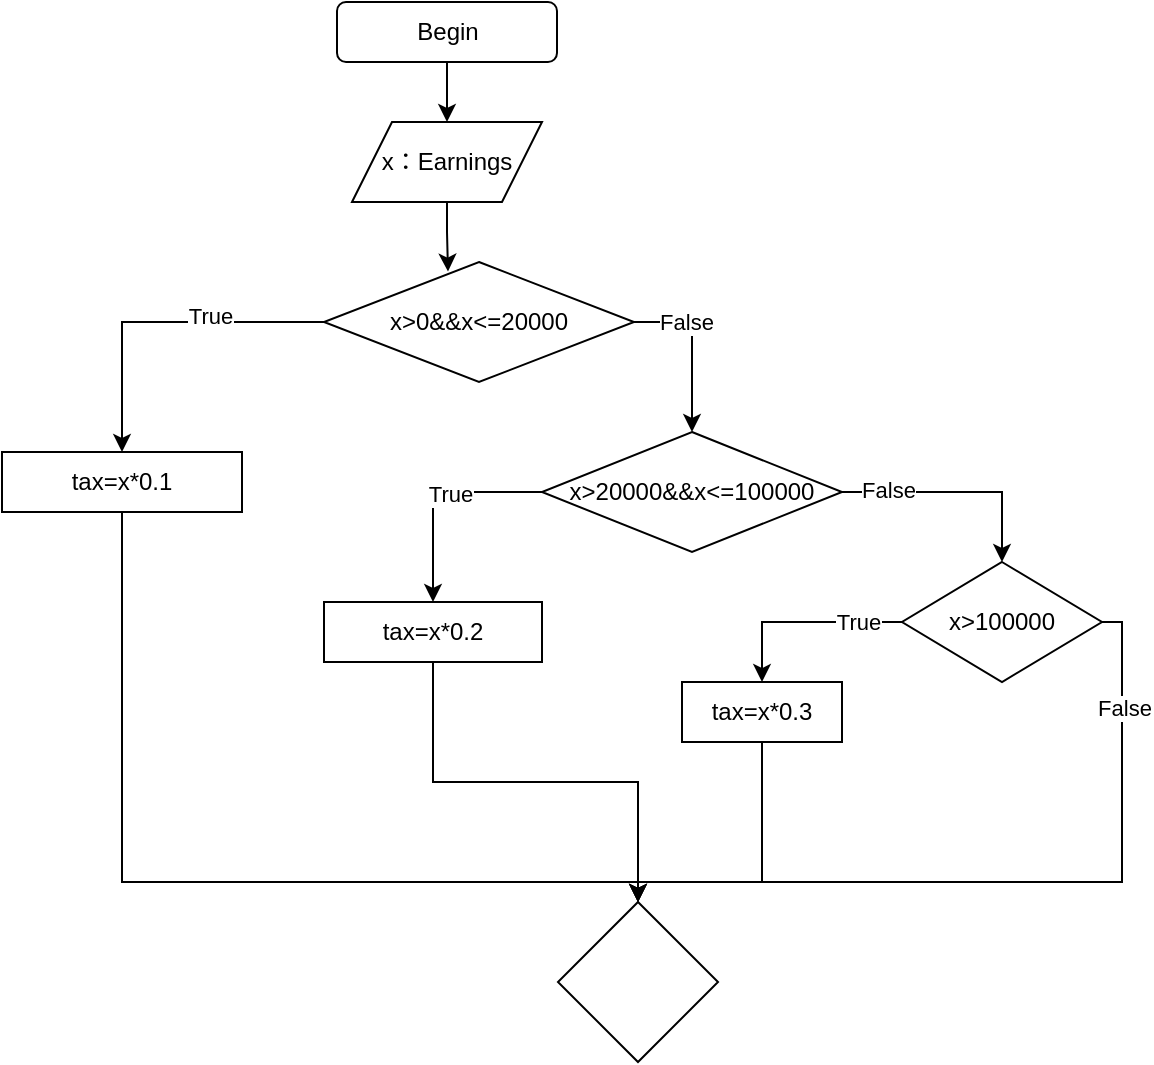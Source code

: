 <mxfile version="15.4.1" type="github">
  <diagram id="Rn0V6iGkENtFJKGBGByF" name="Page-1">
    <mxGraphModel dx="1125" dy="558" grid="1" gridSize="10" guides="1" tooltips="1" connect="1" arrows="1" fold="1" page="1" pageScale="1" pageWidth="827" pageHeight="1169" math="0" shadow="0">
      <root>
        <mxCell id="0" />
        <mxCell id="1" parent="0" />
        <mxCell id="pOx8NKP5jvt0U-SqnOm--1" value="Begin" style="rounded=1;whiteSpace=wrap;html=1;" vertex="1" parent="1">
          <mxGeometry x="327.5" y="20" width="110" height="30" as="geometry" />
        </mxCell>
        <mxCell id="pOx8NKP5jvt0U-SqnOm--2" value="x：Earnings" style="shape=parallelogram;perimeter=parallelogramPerimeter;whiteSpace=wrap;html=1;fixedSize=1;" vertex="1" parent="1">
          <mxGeometry x="335" y="80" width="95" height="40" as="geometry" />
        </mxCell>
        <mxCell id="pOx8NKP5jvt0U-SqnOm--3" value="x&amp;gt;0&amp;amp;&amp;amp;x&amp;lt;=20000" style="rhombus;whiteSpace=wrap;html=1;" vertex="1" parent="1">
          <mxGeometry x="321" y="150" width="155" height="60" as="geometry" />
        </mxCell>
        <mxCell id="pOx8NKP5jvt0U-SqnOm--4" value="" style="endArrow=classic;html=1;rounded=0;edgeStyle=orthogonalEdgeStyle;exitX=0.5;exitY=1;exitDx=0;exitDy=0;entryX=0.4;entryY=0.08;entryDx=0;entryDy=0;entryPerimeter=0;" edge="1" parent="1" source="pOx8NKP5jvt0U-SqnOm--2" target="pOx8NKP5jvt0U-SqnOm--3">
          <mxGeometry width="50" height="50" relative="1" as="geometry">
            <mxPoint x="430" y="210" as="sourcePoint" />
            <mxPoint x="480" y="160" as="targetPoint" />
          </mxGeometry>
        </mxCell>
        <mxCell id="pOx8NKP5jvt0U-SqnOm--6" value="tax=x*0.1" style="rounded=0;whiteSpace=wrap;html=1;" vertex="1" parent="1">
          <mxGeometry x="160" y="245" width="120" height="30" as="geometry" />
        </mxCell>
        <mxCell id="pOx8NKP5jvt0U-SqnOm--7" value="" style="endArrow=classic;html=1;rounded=0;edgeStyle=orthogonalEdgeStyle;exitX=0.5;exitY=1;exitDx=0;exitDy=0;entryX=0.5;entryY=0;entryDx=0;entryDy=0;" edge="1" parent="1" source="pOx8NKP5jvt0U-SqnOm--1" target="pOx8NKP5jvt0U-SqnOm--2">
          <mxGeometry width="50" height="50" relative="1" as="geometry">
            <mxPoint x="480" y="100" as="sourcePoint" />
            <mxPoint x="530" y="50" as="targetPoint" />
          </mxGeometry>
        </mxCell>
        <mxCell id="pOx8NKP5jvt0U-SqnOm--8" value="" style="endArrow=classic;html=1;rounded=0;edgeStyle=orthogonalEdgeStyle;exitX=0;exitY=0.5;exitDx=0;exitDy=0;entryX=0.5;entryY=0;entryDx=0;entryDy=0;" edge="1" parent="1" source="pOx8NKP5jvt0U-SqnOm--3" target="pOx8NKP5jvt0U-SqnOm--6">
          <mxGeometry width="50" height="50" relative="1" as="geometry">
            <mxPoint x="400" y="340" as="sourcePoint" />
            <mxPoint x="450" y="290" as="targetPoint" />
          </mxGeometry>
        </mxCell>
        <mxCell id="pOx8NKP5jvt0U-SqnOm--9" value="True" style="edgeLabel;html=1;align=center;verticalAlign=middle;resizable=0;points=[];" vertex="1" connectable="0" parent="pOx8NKP5jvt0U-SqnOm--8">
          <mxGeometry x="-0.312" y="-3" relative="1" as="geometry">
            <mxPoint as="offset" />
          </mxGeometry>
        </mxCell>
        <mxCell id="pOx8NKP5jvt0U-SqnOm--10" value="x&amp;gt;20000&amp;amp;&amp;amp;x&amp;lt;=100000" style="rhombus;whiteSpace=wrap;html=1;" vertex="1" parent="1">
          <mxGeometry x="430" y="235" width="150" height="60" as="geometry" />
        </mxCell>
        <mxCell id="pOx8NKP5jvt0U-SqnOm--11" value="" style="endArrow=classic;html=1;rounded=0;edgeStyle=orthogonalEdgeStyle;entryX=0.5;entryY=0;entryDx=0;entryDy=0;exitX=1;exitY=0.5;exitDx=0;exitDy=0;" edge="1" parent="1" source="pOx8NKP5jvt0U-SqnOm--3" target="pOx8NKP5jvt0U-SqnOm--10">
          <mxGeometry width="50" height="50" relative="1" as="geometry">
            <mxPoint x="180" y="217" as="sourcePoint" />
            <mxPoint x="280" y="200" as="targetPoint" />
          </mxGeometry>
        </mxCell>
        <mxCell id="pOx8NKP5jvt0U-SqnOm--12" value="False" style="edgeLabel;html=1;align=center;verticalAlign=middle;resizable=0;points=[];" vertex="1" connectable="0" parent="pOx8NKP5jvt0U-SqnOm--11">
          <mxGeometry x="-0.388" relative="1" as="geometry">
            <mxPoint as="offset" />
          </mxGeometry>
        </mxCell>
        <mxCell id="pOx8NKP5jvt0U-SqnOm--15" style="edgeStyle=orthogonalEdgeStyle;rounded=0;orthogonalLoop=1;jettySize=auto;html=1;exitX=0.5;exitY=1;exitDx=0;exitDy=0;entryX=0.5;entryY=0;entryDx=0;entryDy=0;" edge="1" parent="1" source="pOx8NKP5jvt0U-SqnOm--13" target="pOx8NKP5jvt0U-SqnOm--26">
          <mxGeometry relative="1" as="geometry">
            <mxPoint x="414" y="470" as="targetPoint" />
          </mxGeometry>
        </mxCell>
        <mxCell id="pOx8NKP5jvt0U-SqnOm--13" value="tax=x*0.2" style="rounded=0;whiteSpace=wrap;html=1;" vertex="1" parent="1">
          <mxGeometry x="321" y="320" width="109" height="30" as="geometry" />
        </mxCell>
        <mxCell id="pOx8NKP5jvt0U-SqnOm--14" value="" style="endArrow=classic;html=1;rounded=0;edgeStyle=orthogonalEdgeStyle;exitX=0;exitY=0.5;exitDx=0;exitDy=0;entryX=0.5;entryY=0;entryDx=0;entryDy=0;" edge="1" parent="1" source="pOx8NKP5jvt0U-SqnOm--10" target="pOx8NKP5jvt0U-SqnOm--13">
          <mxGeometry width="50" height="50" relative="1" as="geometry">
            <mxPoint x="480" y="380" as="sourcePoint" />
            <mxPoint x="530" y="330" as="targetPoint" />
          </mxGeometry>
        </mxCell>
        <mxCell id="pOx8NKP5jvt0U-SqnOm--18" value="True" style="edgeLabel;html=1;align=center;verticalAlign=middle;resizable=0;points=[];" vertex="1" connectable="0" parent="pOx8NKP5jvt0U-SqnOm--14">
          <mxGeometry x="-0.155" relative="1" as="geometry">
            <mxPoint y="1" as="offset" />
          </mxGeometry>
        </mxCell>
        <mxCell id="pOx8NKP5jvt0U-SqnOm--20" value="x&amp;gt;100000" style="rhombus;whiteSpace=wrap;html=1;" vertex="1" parent="1">
          <mxGeometry x="610" y="300" width="100" height="60" as="geometry" />
        </mxCell>
        <mxCell id="pOx8NKP5jvt0U-SqnOm--21" value="" style="endArrow=classic;html=1;rounded=0;edgeStyle=orthogonalEdgeStyle;exitX=1;exitY=0.5;exitDx=0;exitDy=0;entryX=0.5;entryY=0;entryDx=0;entryDy=0;" edge="1" parent="1" source="pOx8NKP5jvt0U-SqnOm--10" target="pOx8NKP5jvt0U-SqnOm--20">
          <mxGeometry width="50" height="50" relative="1" as="geometry">
            <mxPoint x="620" y="270" as="sourcePoint" />
            <mxPoint x="670" y="220" as="targetPoint" />
          </mxGeometry>
        </mxCell>
        <mxCell id="pOx8NKP5jvt0U-SqnOm--25" value="False" style="edgeLabel;html=1;align=center;verticalAlign=middle;resizable=0;points=[];" vertex="1" connectable="0" parent="pOx8NKP5jvt0U-SqnOm--21">
          <mxGeometry x="-0.6" y="1" relative="1" as="geometry">
            <mxPoint as="offset" />
          </mxGeometry>
        </mxCell>
        <mxCell id="pOx8NKP5jvt0U-SqnOm--22" value="tax=x*0.3" style="rounded=0;whiteSpace=wrap;html=1;" vertex="1" parent="1">
          <mxGeometry x="500" y="360" width="80" height="30" as="geometry" />
        </mxCell>
        <mxCell id="pOx8NKP5jvt0U-SqnOm--23" value="" style="endArrow=classic;html=1;rounded=0;edgeStyle=orthogonalEdgeStyle;exitX=0;exitY=0.5;exitDx=0;exitDy=0;entryX=0.5;entryY=0;entryDx=0;entryDy=0;" edge="1" parent="1" source="pOx8NKP5jvt0U-SqnOm--20" target="pOx8NKP5jvt0U-SqnOm--22">
          <mxGeometry width="50" height="50" relative="1" as="geometry">
            <mxPoint x="730" y="480" as="sourcePoint" />
            <mxPoint x="780" y="430" as="targetPoint" />
          </mxGeometry>
        </mxCell>
        <mxCell id="pOx8NKP5jvt0U-SqnOm--24" value="True" style="edgeLabel;html=1;align=center;verticalAlign=middle;resizable=0;points=[];" vertex="1" connectable="0" parent="pOx8NKP5jvt0U-SqnOm--23">
          <mxGeometry x="-0.56" relative="1" as="geometry">
            <mxPoint as="offset" />
          </mxGeometry>
        </mxCell>
        <mxCell id="pOx8NKP5jvt0U-SqnOm--26" value="" style="rhombus;whiteSpace=wrap;html=1;" vertex="1" parent="1">
          <mxGeometry x="438" y="470" width="80" height="80" as="geometry" />
        </mxCell>
        <mxCell id="pOx8NKP5jvt0U-SqnOm--27" value="" style="endArrow=classic;html=1;rounded=0;edgeStyle=orthogonalEdgeStyle;exitX=0.5;exitY=1;exitDx=0;exitDy=0;entryX=0.5;entryY=0;entryDx=0;entryDy=0;" edge="1" parent="1" source="pOx8NKP5jvt0U-SqnOm--6" target="pOx8NKP5jvt0U-SqnOm--26">
          <mxGeometry width="50" height="50" relative="1" as="geometry">
            <mxPoint x="130" y="480" as="sourcePoint" />
            <mxPoint x="180" y="430" as="targetPoint" />
            <Array as="points">
              <mxPoint x="220" y="460" />
              <mxPoint x="478" y="460" />
            </Array>
          </mxGeometry>
        </mxCell>
        <mxCell id="pOx8NKP5jvt0U-SqnOm--28" value="" style="endArrow=classic;html=1;rounded=0;edgeStyle=orthogonalEdgeStyle;exitX=0.5;exitY=1;exitDx=0;exitDy=0;entryX=0.5;entryY=0;entryDx=0;entryDy=0;" edge="1" parent="1" source="pOx8NKP5jvt0U-SqnOm--22" target="pOx8NKP5jvt0U-SqnOm--26">
          <mxGeometry width="50" height="50" relative="1" as="geometry">
            <mxPoint x="670" y="500" as="sourcePoint" />
            <mxPoint x="720" y="450" as="targetPoint" />
            <Array as="points">
              <mxPoint x="540" y="460" />
              <mxPoint x="478" y="460" />
            </Array>
          </mxGeometry>
        </mxCell>
        <mxCell id="pOx8NKP5jvt0U-SqnOm--29" value="" style="endArrow=classic;html=1;rounded=0;edgeStyle=orthogonalEdgeStyle;exitX=1;exitY=0.5;exitDx=0;exitDy=0;entryX=0.5;entryY=0;entryDx=0;entryDy=0;" edge="1" parent="1" source="pOx8NKP5jvt0U-SqnOm--20" target="pOx8NKP5jvt0U-SqnOm--26">
          <mxGeometry width="50" height="50" relative="1" as="geometry">
            <mxPoint x="680" y="490" as="sourcePoint" />
            <mxPoint x="730" y="440" as="targetPoint" />
            <Array as="points">
              <mxPoint x="720" y="330" />
              <mxPoint x="720" y="460" />
              <mxPoint x="478" y="460" />
            </Array>
          </mxGeometry>
        </mxCell>
        <mxCell id="pOx8NKP5jvt0U-SqnOm--30" value="False" style="edgeLabel;html=1;align=center;verticalAlign=middle;resizable=0;points=[];" vertex="1" connectable="0" parent="pOx8NKP5jvt0U-SqnOm--29">
          <mxGeometry x="-0.73" y="1" relative="1" as="geometry">
            <mxPoint as="offset" />
          </mxGeometry>
        </mxCell>
      </root>
    </mxGraphModel>
  </diagram>
</mxfile>
